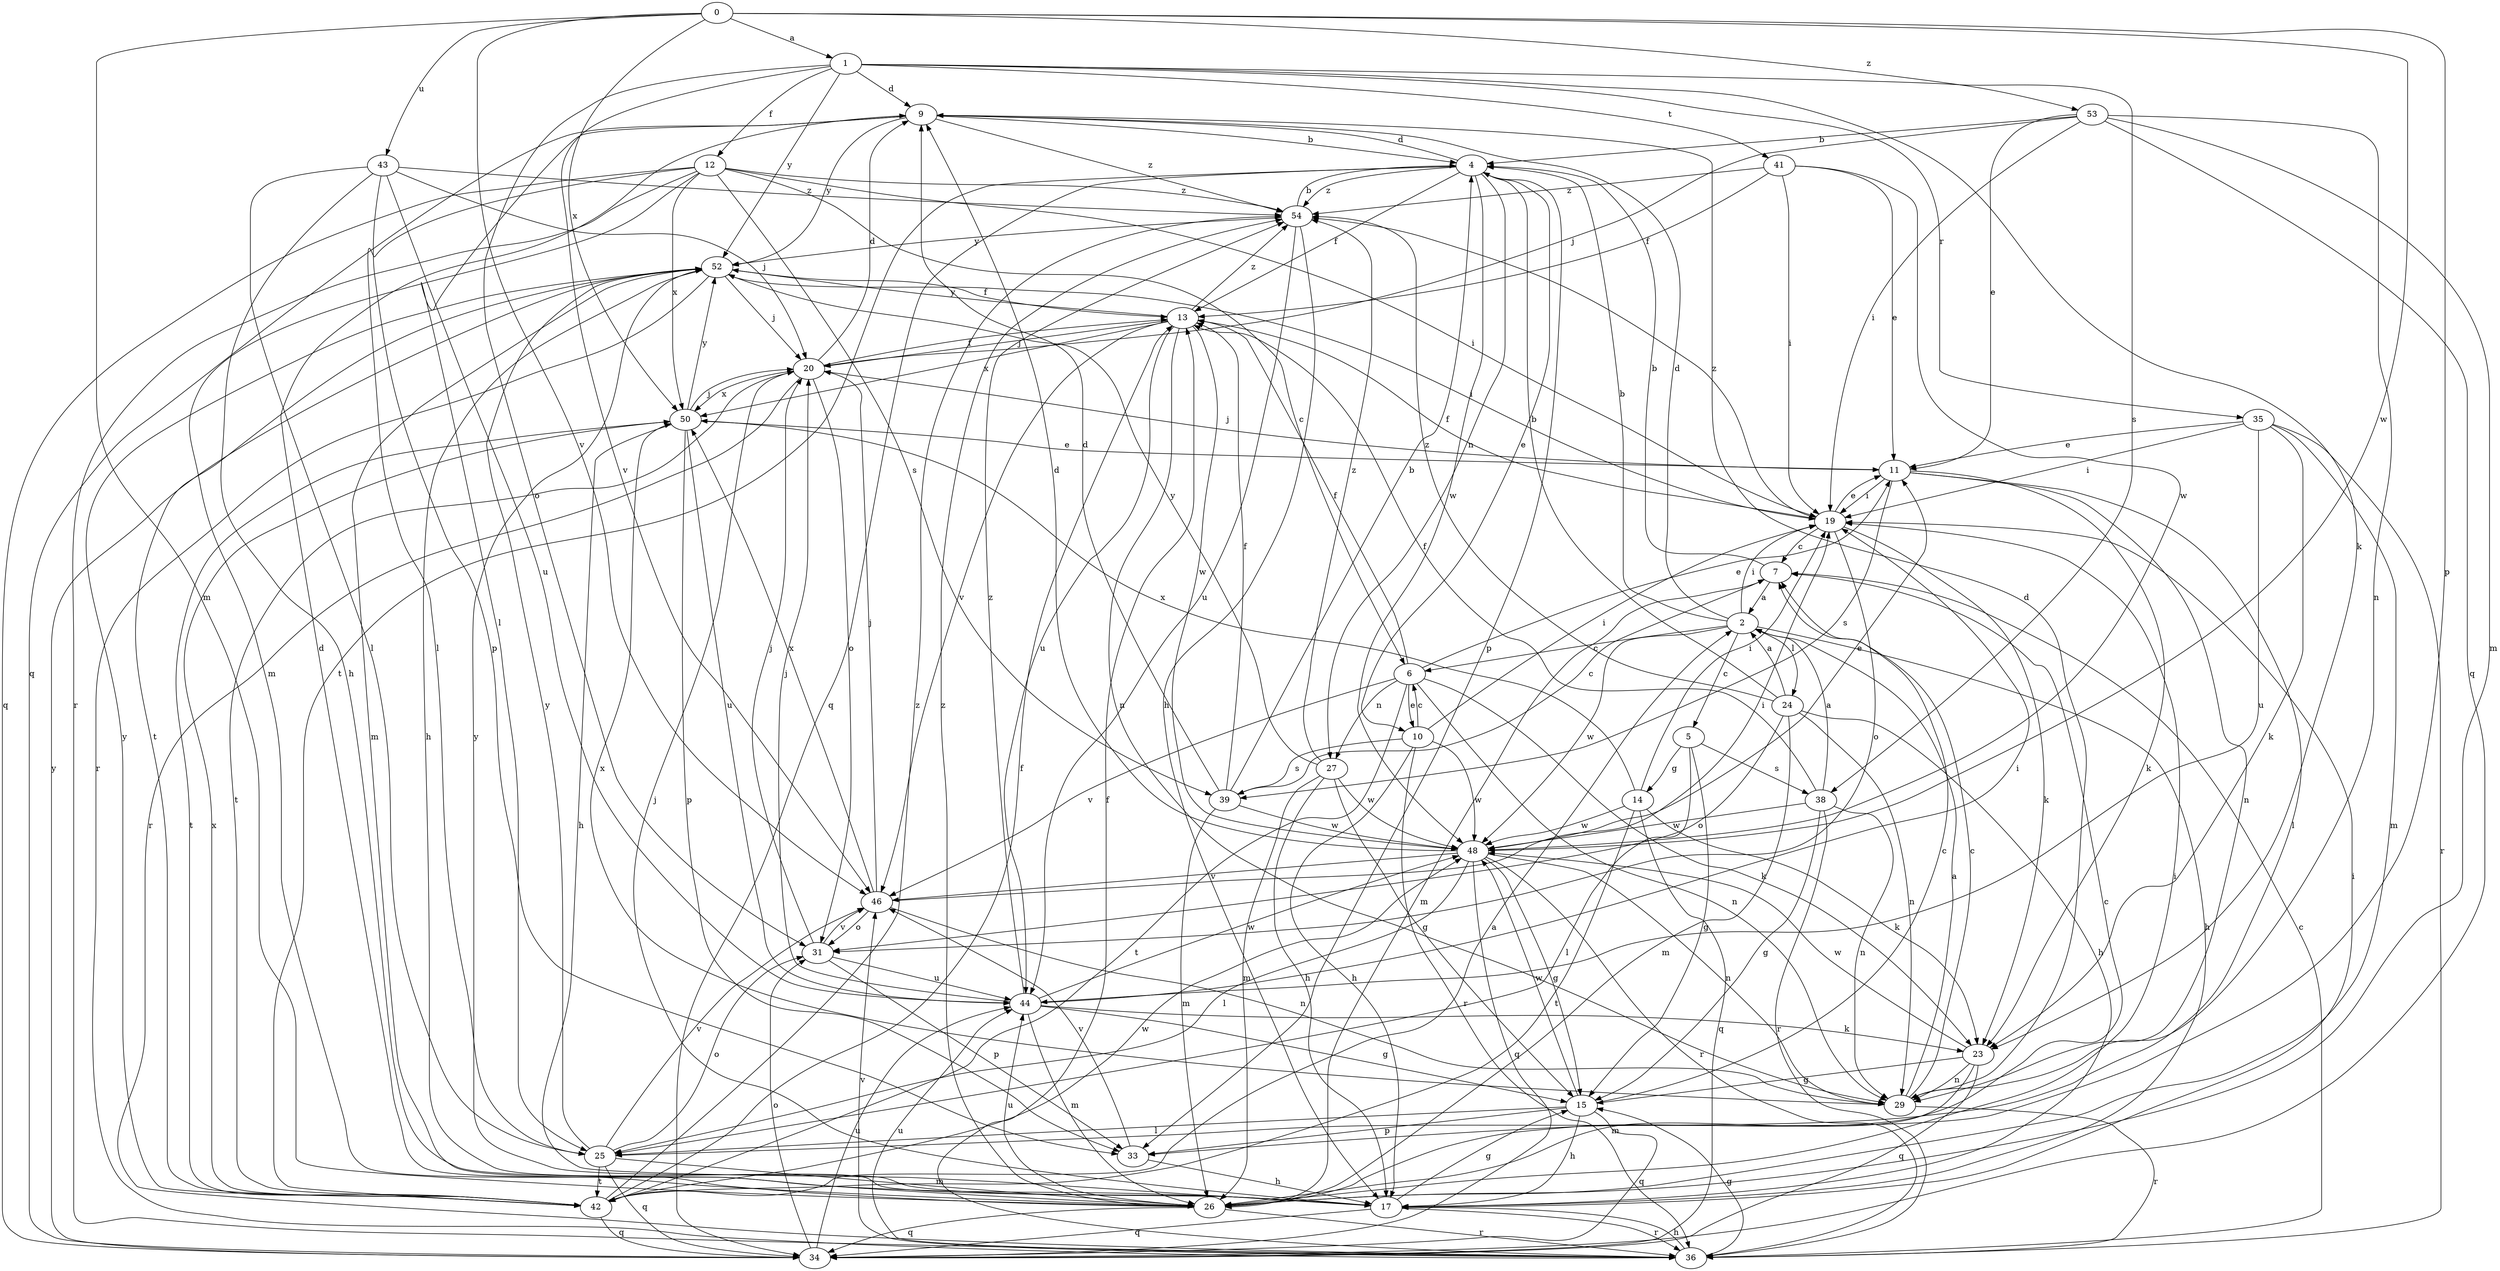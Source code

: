 strict digraph  {
0;
1;
2;
4;
5;
6;
7;
9;
10;
11;
12;
13;
14;
15;
17;
19;
20;
23;
24;
25;
26;
27;
29;
31;
33;
34;
35;
36;
38;
39;
41;
42;
43;
44;
46;
48;
50;
52;
53;
54;
0 -> 1  [label=a];
0 -> 26  [label=m];
0 -> 33  [label=p];
0 -> 43  [label=u];
0 -> 46  [label=v];
0 -> 48  [label=w];
0 -> 50  [label=x];
0 -> 53  [label=z];
1 -> 9  [label=d];
1 -> 12  [label=f];
1 -> 23  [label=k];
1 -> 31  [label=o];
1 -> 35  [label=r];
1 -> 38  [label=s];
1 -> 41  [label=t];
1 -> 46  [label=v];
1 -> 52  [label=y];
2 -> 4  [label=b];
2 -> 5  [label=c];
2 -> 6  [label=c];
2 -> 9  [label=d];
2 -> 17  [label=h];
2 -> 19  [label=i];
2 -> 24  [label=l];
2 -> 48  [label=w];
4 -> 9  [label=d];
4 -> 10  [label=e];
4 -> 13  [label=f];
4 -> 27  [label=n];
4 -> 33  [label=p];
4 -> 34  [label=q];
4 -> 42  [label=t];
4 -> 48  [label=w];
4 -> 54  [label=z];
5 -> 14  [label=g];
5 -> 15  [label=g];
5 -> 25  [label=l];
5 -> 38  [label=s];
6 -> 10  [label=e];
6 -> 11  [label=e];
6 -> 13  [label=f];
6 -> 23  [label=k];
6 -> 27  [label=n];
6 -> 29  [label=n];
6 -> 42  [label=t];
6 -> 46  [label=v];
7 -> 2  [label=a];
7 -> 4  [label=b];
7 -> 26  [label=m];
9 -> 4  [label=b];
9 -> 25  [label=l];
9 -> 34  [label=q];
9 -> 52  [label=y];
9 -> 54  [label=z];
10 -> 6  [label=c];
10 -> 17  [label=h];
10 -> 19  [label=i];
10 -> 36  [label=r];
10 -> 39  [label=s];
10 -> 48  [label=w];
11 -> 19  [label=i];
11 -> 20  [label=j];
11 -> 23  [label=k];
11 -> 25  [label=l];
11 -> 29  [label=n];
11 -> 39  [label=s];
12 -> 6  [label=c];
12 -> 19  [label=i];
12 -> 25  [label=l];
12 -> 26  [label=m];
12 -> 34  [label=q];
12 -> 36  [label=r];
12 -> 39  [label=s];
12 -> 50  [label=x];
12 -> 54  [label=z];
13 -> 20  [label=j];
13 -> 29  [label=n];
13 -> 44  [label=u];
13 -> 46  [label=v];
13 -> 48  [label=w];
13 -> 50  [label=x];
13 -> 52  [label=y];
13 -> 54  [label=z];
14 -> 19  [label=i];
14 -> 23  [label=k];
14 -> 34  [label=q];
14 -> 42  [label=t];
14 -> 48  [label=w];
14 -> 50  [label=x];
15 -> 7  [label=c];
15 -> 17  [label=h];
15 -> 25  [label=l];
15 -> 33  [label=p];
15 -> 34  [label=q];
15 -> 48  [label=w];
17 -> 15  [label=g];
17 -> 19  [label=i];
17 -> 20  [label=j];
17 -> 34  [label=q];
17 -> 36  [label=r];
17 -> 52  [label=y];
19 -> 7  [label=c];
19 -> 11  [label=e];
19 -> 13  [label=f];
19 -> 23  [label=k];
19 -> 31  [label=o];
19 -> 54  [label=z];
20 -> 9  [label=d];
20 -> 13  [label=f];
20 -> 31  [label=o];
20 -> 36  [label=r];
20 -> 42  [label=t];
20 -> 50  [label=x];
23 -> 15  [label=g];
23 -> 26  [label=m];
23 -> 29  [label=n];
23 -> 34  [label=q];
23 -> 48  [label=w];
24 -> 2  [label=a];
24 -> 4  [label=b];
24 -> 17  [label=h];
24 -> 26  [label=m];
24 -> 29  [label=n];
24 -> 31  [label=o];
24 -> 54  [label=z];
25 -> 26  [label=m];
25 -> 31  [label=o];
25 -> 34  [label=q];
25 -> 42  [label=t];
25 -> 46  [label=v];
25 -> 52  [label=y];
26 -> 7  [label=c];
26 -> 9  [label=d];
26 -> 19  [label=i];
26 -> 34  [label=q];
26 -> 36  [label=r];
26 -> 44  [label=u];
26 -> 54  [label=z];
27 -> 15  [label=g];
27 -> 17  [label=h];
27 -> 26  [label=m];
27 -> 48  [label=w];
27 -> 52  [label=y];
27 -> 54  [label=z];
29 -> 2  [label=a];
29 -> 7  [label=c];
29 -> 9  [label=d];
29 -> 36  [label=r];
29 -> 50  [label=x];
31 -> 20  [label=j];
31 -> 33  [label=p];
31 -> 44  [label=u];
31 -> 46  [label=v];
33 -> 17  [label=h];
33 -> 46  [label=v];
34 -> 31  [label=o];
34 -> 44  [label=u];
34 -> 52  [label=y];
35 -> 11  [label=e];
35 -> 19  [label=i];
35 -> 23  [label=k];
35 -> 26  [label=m];
35 -> 36  [label=r];
35 -> 44  [label=u];
36 -> 7  [label=c];
36 -> 13  [label=f];
36 -> 15  [label=g];
36 -> 17  [label=h];
36 -> 44  [label=u];
36 -> 46  [label=v];
38 -> 2  [label=a];
38 -> 13  [label=f];
38 -> 15  [label=g];
38 -> 29  [label=n];
38 -> 36  [label=r];
38 -> 48  [label=w];
39 -> 4  [label=b];
39 -> 7  [label=c];
39 -> 9  [label=d];
39 -> 13  [label=f];
39 -> 26  [label=m];
39 -> 48  [label=w];
41 -> 11  [label=e];
41 -> 13  [label=f];
41 -> 19  [label=i];
41 -> 48  [label=w];
41 -> 54  [label=z];
42 -> 2  [label=a];
42 -> 13  [label=f];
42 -> 34  [label=q];
42 -> 48  [label=w];
42 -> 50  [label=x];
42 -> 52  [label=y];
42 -> 54  [label=z];
43 -> 17  [label=h];
43 -> 20  [label=j];
43 -> 25  [label=l];
43 -> 33  [label=p];
43 -> 44  [label=u];
43 -> 54  [label=z];
44 -> 15  [label=g];
44 -> 19  [label=i];
44 -> 20  [label=j];
44 -> 23  [label=k];
44 -> 26  [label=m];
44 -> 48  [label=w];
44 -> 54  [label=z];
46 -> 19  [label=i];
46 -> 20  [label=j];
46 -> 29  [label=n];
46 -> 31  [label=o];
46 -> 50  [label=x];
48 -> 9  [label=d];
48 -> 11  [label=e];
48 -> 15  [label=g];
48 -> 25  [label=l];
48 -> 29  [label=n];
48 -> 34  [label=q];
48 -> 36  [label=r];
48 -> 46  [label=v];
50 -> 11  [label=e];
50 -> 17  [label=h];
50 -> 20  [label=j];
50 -> 33  [label=p];
50 -> 42  [label=t];
50 -> 44  [label=u];
50 -> 52  [label=y];
52 -> 13  [label=f];
52 -> 17  [label=h];
52 -> 19  [label=i];
52 -> 20  [label=j];
52 -> 26  [label=m];
52 -> 36  [label=r];
52 -> 42  [label=t];
53 -> 4  [label=b];
53 -> 11  [label=e];
53 -> 19  [label=i];
53 -> 20  [label=j];
53 -> 26  [label=m];
53 -> 29  [label=n];
53 -> 34  [label=q];
54 -> 4  [label=b];
54 -> 17  [label=h];
54 -> 44  [label=u];
54 -> 52  [label=y];
}
